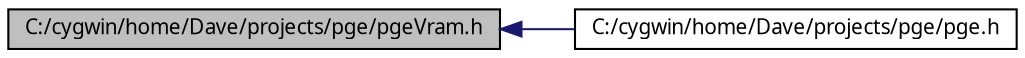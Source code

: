 digraph G
{
  edge [fontname="FreeSans.ttf",fontsize=10,labelfontname="FreeSans.ttf",labelfontsize=10];
  node [fontname="FreeSans.ttf",fontsize=10,shape=record];
rankdir=LR;
  Node1 [label="C:/cygwin/home/Dave/projects/pge/pgeVram.h",height=0.2,width=0.4,color="black", fillcolor="grey75", style="filled" fontcolor="black"];
  Node1 -> Node2 [dir=back,color="midnightblue",fontsize=10,style="solid",fontname="FreeSans.ttf"];
  Node2 [label="C:/cygwin/home/Dave/projects/pge/pge.h",height=0.2,width=0.4,color="black", fillcolor="white", style="filled",URL="$pge_8h.html"];
}
